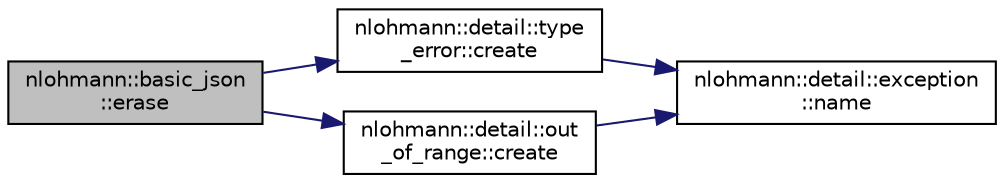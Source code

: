 digraph "nlohmann::basic_json::erase"
{
 // INTERACTIVE_SVG=YES
  edge [fontname="Helvetica",fontsize="10",labelfontname="Helvetica",labelfontsize="10"];
  node [fontname="Helvetica",fontsize="10",shape=record];
  rankdir="LR";
  Node173 [label="nlohmann::basic_json\l::erase",height=0.2,width=0.4,color="black", fillcolor="grey75", style="filled", fontcolor="black"];
  Node173 -> Node174 [color="midnightblue",fontsize="10",style="solid",fontname="Helvetica"];
  Node174 [label="nlohmann::detail::type\l_error::create",height=0.2,width=0.4,color="black", fillcolor="white", style="filled",URL="$classnlohmann_1_1detail_1_1type__error.html#aecc083aea4b698c33d042670ba50c10f"];
  Node174 -> Node175 [color="midnightblue",fontsize="10",style="solid",fontname="Helvetica"];
  Node175 [label="nlohmann::detail::exception\l::name",height=0.2,width=0.4,color="black", fillcolor="white", style="filled",URL="$classnlohmann_1_1detail_1_1exception.html#abf41a7e9178356314082284e6cfea278"];
  Node173 -> Node176 [color="midnightblue",fontsize="10",style="solid",fontname="Helvetica"];
  Node176 [label="nlohmann::detail::out\l_of_range::create",height=0.2,width=0.4,color="black", fillcolor="white", style="filled",URL="$classnlohmann_1_1detail_1_1out__of__range.html#a3f6d82a6f967c4728a1ec735a7867073"];
  Node176 -> Node175 [color="midnightblue",fontsize="10",style="solid",fontname="Helvetica"];
}
